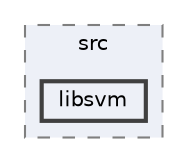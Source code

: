 digraph "/home/jam/Research/IRES-2025/dev/src/llm-scripts/testing/hypothesis-testing/hyp-env/lib/python3.12/site-packages/sklearn/svm/src/libsvm"
{
 // LATEX_PDF_SIZE
  bgcolor="transparent";
  edge [fontname=Helvetica,fontsize=10,labelfontname=Helvetica,labelfontsize=10];
  node [fontname=Helvetica,fontsize=10,shape=box,height=0.2,width=0.4];
  compound=true
  subgraph clusterdir_2f6501728d7804f394b0c33363c7ee0d {
    graph [ bgcolor="#edf0f7", pencolor="grey50", label="src", fontname=Helvetica,fontsize=10 style="filled,dashed", URL="dir_2f6501728d7804f394b0c33363c7ee0d.html",tooltip=""]
  dir_a19256d54df97cb4da3f17a9cbdeed38 [label="libsvm", fillcolor="#edf0f7", color="grey25", style="filled,bold", URL="dir_a19256d54df97cb4da3f17a9cbdeed38.html",tooltip=""];
  }
}
